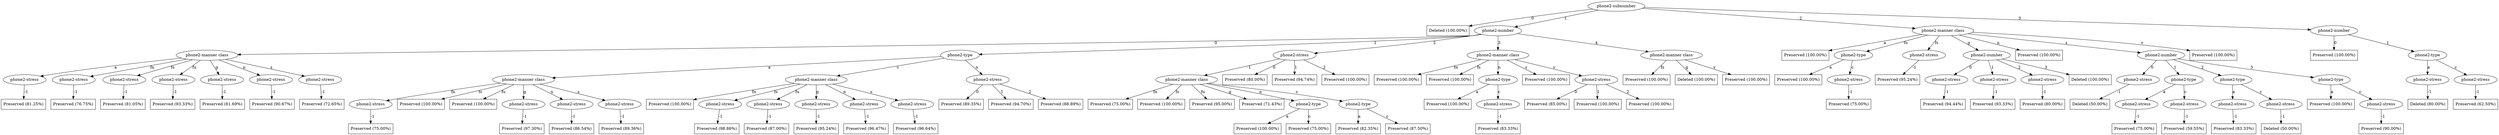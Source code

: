 digraph G {
"bg==" [ shape=ellipse label="phone2-subnumber"]
"bg==" -> "bi0w" [ label="0" ]
"bi0w" [ shape=box label="Deleted (100.00%)"]
"bg==" -> "bi0x" [ label="1" ]
"bi0x" [ shape=ellipse label="phone2-number"]
"bi0x" -> "bi0xLTA=" [ label="0" ]
"bi0xLTA=" [ shape=ellipse label="phone2-manner class"]
"bi0xLTA=" -> "bi0xLTAtMQ==" [ label="a" ]
"bi0xLTAtMQ==" [ shape=ellipse label="phone2-stress"]
"bi0xLTAtMQ==" -> "bi0xLTAtMS0w" [ label="-1" ]
"bi0xLTAtMS0w" [ shape=box label="Preserved (81.25%)"]
"bi0xLTA=" -> "bi0xLTAtMg==" [ label="fn" ]
"bi0xLTAtMg==" [ shape=ellipse label="phone2-stress"]
"bi0xLTAtMg==" -> "bi0xLTAtMi0w" [ label="-1" ]
"bi0xLTAtMi0w" [ shape=box label="Preserved (76.75%)"]
"bi0xLTA=" -> "bi0xLTAtMw==" [ label="fs" ]
"bi0xLTAtMw==" [ shape=ellipse label="phone2-stress"]
"bi0xLTAtMw==" -> "bi0xLTAtMy0w" [ label="-1" ]
"bi0xLTAtMy0w" [ shape=box label="Preserved (81.05%)"]
"bi0xLTA=" -> "bi0xLTAtNA==" [ label="fu" ]
"bi0xLTAtNA==" [ shape=ellipse label="phone2-stress"]
"bi0xLTAtNA==" -> "bi0xLTAtNC0w" [ label="-1" ]
"bi0xLTAtNC0w" [ shape=box label="Preserved (93.33%)"]
"bi0xLTA=" -> "bi0xLTAtNQ==" [ label="g" ]
"bi0xLTAtNQ==" [ shape=ellipse label="phone2-stress"]
"bi0xLTAtNQ==" -> "bi0xLTAtNS0w" [ label="-1" ]
"bi0xLTAtNS0w" [ shape=box label="Preserved (81.69%)"]
"bi0xLTA=" -> "bi0xLTAtNg==" [ label="n" ]
"bi0xLTAtNg==" [ shape=ellipse label="phone2-stress"]
"bi0xLTAtNg==" -> "bi0xLTAtNi0w" [ label="-1" ]
"bi0xLTAtNi0w" [ shape=box label="Preserved (90.67%)"]
"bi0xLTA=" -> "bi0xLTAtNw==" [ label="s" ]
"bi0xLTAtNw==" [ shape=ellipse label="phone2-stress"]
"bi0xLTAtNw==" -> "bi0xLTAtNy0w" [ label="-1" ]
"bi0xLTAtNy0w" [ shape=box label="Preserved (72.65%)"]
"bi0x" -> "bi0xLTE=" [ label="1" ]
"bi0xLTE=" [ shape=ellipse label="phone2-type"]
"bi0xLTE=" -> "bi0xLTEtMQ==" [ label="a" ]
"bi0xLTEtMQ==" [ shape=ellipse label="phone2-manner class"]
"bi0xLTEtMQ==" -> "bi0xLTEtMS0y" [ label="fn" ]
"bi0xLTEtMS0y" [ shape=ellipse label="phone2-stress"]
"bi0xLTEtMS0y" -> "bi0xLTEtMS0yLTA=" [ label="-1" ]
"bi0xLTEtMS0yLTA=" [ shape=box label="Preserved (75.00%)"]
"bi0xLTEtMQ==" -> "bi0xLTEtMS0z" [ label="fs" ]
"bi0xLTEtMS0z" [ shape=box label="Preserved (100.00%)"]
"bi0xLTEtMQ==" -> "bi0xLTEtMS00" [ label="fu" ]
"bi0xLTEtMS00" [ shape=box label="Preserved (100.00%)"]
"bi0xLTEtMQ==" -> "bi0xLTEtMS01" [ label="g" ]
"bi0xLTEtMS01" [ shape=ellipse label="phone2-stress"]
"bi0xLTEtMS01" -> "bi0xLTEtMS01LTA=" [ label="-1" ]
"bi0xLTEtMS01LTA=" [ shape=box label="Preserved (97.30%)"]
"bi0xLTEtMQ==" -> "bi0xLTEtMS02" [ label="n" ]
"bi0xLTEtMS02" [ shape=ellipse label="phone2-stress"]
"bi0xLTEtMS02" -> "bi0xLTEtMS02LTA=" [ label="-1" ]
"bi0xLTEtMS02LTA=" [ shape=box label="Preserved (86.54%)"]
"bi0xLTEtMQ==" -> "bi0xLTEtMS03" [ label="s" ]
"bi0xLTEtMS03" [ shape=ellipse label="phone2-stress"]
"bi0xLTEtMS03" -> "bi0xLTEtMS03LTA=" [ label="-1" ]
"bi0xLTEtMS03LTA=" [ shape=box label="Preserved (89.36%)"]
"bi0xLTE=" -> "bi0xLTEtMg==" [ label="c" ]
"bi0xLTEtMg==" [ shape=ellipse label="phone2-manner class"]
"bi0xLTEtMg==" -> "bi0xLTEtMi0y" [ label="fn" ]
"bi0xLTEtMi0y" [ shape=box label="Preserved (100.00%)"]
"bi0xLTEtMg==" -> "bi0xLTEtMi0z" [ label="fs" ]
"bi0xLTEtMi0z" [ shape=ellipse label="phone2-stress"]
"bi0xLTEtMi0z" -> "bi0xLTEtMi0zLTA=" [ label="-1" ]
"bi0xLTEtMi0zLTA=" [ shape=box label="Preserved (98.86%)"]
"bi0xLTEtMg==" -> "bi0xLTEtMi00" [ label="fu" ]
"bi0xLTEtMi00" [ shape=ellipse label="phone2-stress"]
"bi0xLTEtMi00" -> "bi0xLTEtMi00LTA=" [ label="-1" ]
"bi0xLTEtMi00LTA=" [ shape=box label="Preserved (87.00%)"]
"bi0xLTEtMg==" -> "bi0xLTEtMi01" [ label="g" ]
"bi0xLTEtMi01" [ shape=ellipse label="phone2-stress"]
"bi0xLTEtMi01" -> "bi0xLTEtMi01LTA=" [ label="-1" ]
"bi0xLTEtMi01LTA=" [ shape=box label="Preserved (95.24%)"]
"bi0xLTEtMg==" -> "bi0xLTEtMi02" [ label="n" ]
"bi0xLTEtMi02" [ shape=ellipse label="phone2-stress"]
"bi0xLTEtMi02" -> "bi0xLTEtMi02LTA=" [ label="-1" ]
"bi0xLTEtMi02LTA=" [ shape=box label="Preserved (96.47%)"]
"bi0xLTEtMg==" -> "bi0xLTEtMi03" [ label="s" ]
"bi0xLTEtMi03" [ shape=ellipse label="phone2-stress"]
"bi0xLTEtMi03" -> "bi0xLTEtMi03LTA=" [ label="-1" ]
"bi0xLTEtMi03LTA=" [ shape=box label="Preserved (96.64%)"]
"bi0xLTE=" -> "bi0xLTEtMw==" [ label="n" ]
"bi0xLTEtMw==" [ shape=ellipse label="phone2-stress"]
"bi0xLTEtMw==" -> "bi0xLTEtMy0x" [ label="0" ]
"bi0xLTEtMy0x" [ shape=box label="Preserved (89.35%)"]
"bi0xLTEtMw==" -> "bi0xLTEtMy0y" [ label="1" ]
"bi0xLTEtMy0y" [ shape=box label="Preserved (94.70%)"]
"bi0xLTEtMw==" -> "bi0xLTEtMy0z" [ label="2" ]
"bi0xLTEtMy0z" [ shape=box label="Preserved (88.89%)"]
"bi0x" -> "bi0xLTI=" [ label="2" ]
"bi0xLTI=" [ shape=ellipse label="phone2-stress"]
"bi0xLTI=" -> "bi0xLTItMA==" [ label="-1" ]
"bi0xLTItMA==" [ shape=ellipse label="phone2-manner class"]
"bi0xLTItMA==" -> "bi0xLTItMC0y" [ label="fn" ]
"bi0xLTItMC0y" [ shape=box label="Preserved (75.00%)"]
"bi0xLTItMA==" -> "bi0xLTItMC0z" [ label="fs" ]
"bi0xLTItMC0z" [ shape=box label="Preserved (100.00%)"]
"bi0xLTItMA==" -> "bi0xLTItMC00" [ label="fu" ]
"bi0xLTItMC00" [ shape=box label="Preserved (95.00%)"]
"bi0xLTItMA==" -> "bi0xLTItMC01" [ label="g" ]
"bi0xLTItMC01" [ shape=box label="Preserved (71.43%)"]
"bi0xLTItMA==" -> "bi0xLTItMC02" [ label="n" ]
"bi0xLTItMC02" [ shape=ellipse label="phone2-type"]
"bi0xLTItMC02" -> "bi0xLTItMC02LTE=" [ label="a" ]
"bi0xLTItMC02LTE=" [ shape=box label="Preserved (100.00%)"]
"bi0xLTItMC02" -> "bi0xLTItMC02LTI=" [ label="c" ]
"bi0xLTItMC02LTI=" [ shape=box label="Preserved (75.00%)"]
"bi0xLTItMA==" -> "bi0xLTItMC03" [ label="s" ]
"bi0xLTItMC03" [ shape=ellipse label="phone2-type"]
"bi0xLTItMC03" -> "bi0xLTItMC03LTE=" [ label="a" ]
"bi0xLTItMC03LTE=" [ shape=box label="Preserved (82.35%)"]
"bi0xLTItMC03" -> "bi0xLTItMC03LTI=" [ label="c" ]
"bi0xLTItMC03LTI=" [ shape=box label="Preserved (87.50%)"]
"bi0xLTI=" -> "bi0xLTItMQ==" [ label="0" ]
"bi0xLTItMQ==" [ shape=box label="Preserved (80.00%)"]
"bi0xLTI=" -> "bi0xLTItMg==" [ label="1" ]
"bi0xLTItMg==" [ shape=box label="Preserved (94.74%)"]
"bi0xLTI=" -> "bi0xLTItMw==" [ label="2" ]
"bi0xLTItMw==" [ shape=box label="Preserved (100.00%)"]
"bi0x" -> "bi0xLTM=" [ label="3" ]
"bi0xLTM=" [ shape=ellipse label="phone2-manner class"]
"bi0xLTM=" -> "bi0xLTMtMg==" [ label="fn" ]
"bi0xLTMtMg==" [ shape=box label="Preserved (100.00%)"]
"bi0xLTM=" -> "bi0xLTMtMw==" [ label="fs" ]
"bi0xLTMtMw==" [ shape=box label="Preserved (100.00%)"]
"bi0xLTM=" -> "bi0xLTMtNg==" [ label="n" ]
"bi0xLTMtNg==" [ shape=ellipse label="phone2-type"]
"bi0xLTMtNg==" -> "bi0xLTMtNi0x" [ label="a" ]
"bi0xLTMtNi0x" [ shape=box label="Preserved (100.00%)"]
"bi0xLTMtNg==" -> "bi0xLTMtNi0y" [ label="c" ]
"bi0xLTMtNi0y" [ shape=ellipse label="phone2-stress"]
"bi0xLTMtNi0y" -> "bi0xLTMtNi0yLTA=" [ label="-1" ]
"bi0xLTMtNi0yLTA=" [ shape=box label="Preserved (83.33%)"]
"bi0xLTM=" -> "bi0xLTMtNw==" [ label="s" ]
"bi0xLTMtNw==" [ shape=box label="Preserved (100.00%)"]
"bi0xLTM=" -> "bi0xLTMtOA==" [ label="v" ]
"bi0xLTMtOA==" [ shape=ellipse label="phone2-stress"]
"bi0xLTMtOA==" -> "bi0xLTMtOC0x" [ label="0" ]
"bi0xLTMtOC0x" [ shape=box label="Preserved (85.00%)"]
"bi0xLTMtOA==" -> "bi0xLTMtOC0y" [ label="1" ]
"bi0xLTMtOC0y" [ shape=box label="Preserved (100.00%)"]
"bi0xLTMtOA==" -> "bi0xLTMtOC0z" [ label="2" ]
"bi0xLTMtOC0z" [ shape=box label="Preserved (100.00%)"]
"bi0x" -> "bi0xLTQ=" [ label="4" ]
"bi0xLTQ=" [ shape=ellipse label="phone2-manner class"]
"bi0xLTQ=" -> "bi0xLTQtMw==" [ label="fs" ]
"bi0xLTQtMw==" [ shape=box label="Preserved (100.00%)"]
"bi0xLTQ=" -> "bi0xLTQtNQ==" [ label="g" ]
"bi0xLTQtNQ==" [ shape=box label="Deleted (100.00%)"]
"bi0xLTQ=" -> "bi0xLTQtOA==" [ label="v" ]
"bi0xLTQtOA==" [ shape=box label="Preserved (100.00%)"]
"bg==" -> "bi0y" [ label="2" ]
"bi0y" [ shape=ellipse label="phone2-manner class"]
"bi0y" -> "bi0yLTE=" [ label="a" ]
"bi0yLTE=" [ shape=box label="Preserved (100.00%)"]
"bi0y" -> "bi0yLTI=" [ label="fn" ]
"bi0yLTI=" [ shape=ellipse label="phone2-type"]
"bi0yLTI=" -> "bi0yLTItMQ==" [ label="a" ]
"bi0yLTItMQ==" [ shape=box label="Preserved (100.00%)"]
"bi0yLTI=" -> "bi0yLTItMg==" [ label="c" ]
"bi0yLTItMg==" [ shape=ellipse label="phone2-stress"]
"bi0yLTItMg==" -> "bi0yLTItMi0w" [ label="-1" ]
"bi0yLTItMi0w" [ shape=box label="Preserved (75.00%)"]
"bi0y" -> "bi0yLTM=" [ label="fs" ]
"bi0yLTM=" [ shape=ellipse label="phone2-stress"]
"bi0yLTM=" -> "bi0yLTMtMA==" [ label="-1" ]
"bi0yLTMtMA==" [ shape=box label="Preserved (95.24%)"]
"bi0y" -> "bi0yLTU=" [ label="g" ]
"bi0yLTU=" [ shape=ellipse label="phone2-number"]
"bi0yLTU=" -> "bi0yLTUtMA==" [ label="0" ]
"bi0yLTUtMA==" [ shape=ellipse label="phone2-stress"]
"bi0yLTUtMA==" -> "bi0yLTUtMC0w" [ label="-1" ]
"bi0yLTUtMC0w" [ shape=box label="Preserved (94.44%)"]
"bi0yLTU=" -> "bi0yLTUtMQ==" [ label="1" ]
"bi0yLTUtMQ==" [ shape=ellipse label="phone2-stress"]
"bi0yLTUtMQ==" -> "bi0yLTUtMS0w" [ label="-1" ]
"bi0yLTUtMS0w" [ shape=box label="Preserved (93.33%)"]
"bi0yLTU=" -> "bi0yLTUtMg==" [ label="2" ]
"bi0yLTUtMg==" [ shape=ellipse label="phone2-stress"]
"bi0yLTUtMg==" -> "bi0yLTUtMi0w" [ label="-1" ]
"bi0yLTUtMi0w" [ shape=box label="Preserved (80.00%)"]
"bi0yLTU=" -> "bi0yLTUtMw==" [ label="3" ]
"bi0yLTUtMw==" [ shape=box label="Deleted (100.00%)"]
"bi0y" -> "bi0yLTY=" [ label="n" ]
"bi0yLTY=" [ shape=box label="Preserved (100.00%)"]
"bi0y" -> "bi0yLTc=" [ label="s" ]
"bi0yLTc=" [ shape=ellipse label="phone2-number"]
"bi0yLTc=" -> "bi0yLTctMA==" [ label="0" ]
"bi0yLTctMA==" [ shape=ellipse label="phone2-stress"]
"bi0yLTctMA==" -> "bi0yLTctMC0w" [ label="-1" ]
"bi0yLTctMC0w" [ shape=box label="Deleted (50.00%)"]
"bi0yLTc=" -> "bi0yLTctMQ==" [ label="1" ]
"bi0yLTctMQ==" [ shape=ellipse label="phone2-type"]
"bi0yLTctMQ==" -> "bi0yLTctMS0x" [ label="a" ]
"bi0yLTctMS0x" [ shape=ellipse label="phone2-stress"]
"bi0yLTctMS0x" -> "bi0yLTctMS0xLTA=" [ label="-1" ]
"bi0yLTctMS0xLTA=" [ shape=box label="Preserved (75.00%)"]
"bi0yLTctMQ==" -> "bi0yLTctMS0y" [ label="c" ]
"bi0yLTctMS0y" [ shape=ellipse label="phone2-stress"]
"bi0yLTctMS0y" -> "bi0yLTctMS0yLTA=" [ label="-1" ]
"bi0yLTctMS0yLTA=" [ shape=box label="Preserved (59.55%)"]
"bi0yLTc=" -> "bi0yLTctMg==" [ label="2" ]
"bi0yLTctMg==" [ shape=ellipse label="phone2-type"]
"bi0yLTctMg==" -> "bi0yLTctMi0x" [ label="a" ]
"bi0yLTctMi0x" [ shape=ellipse label="phone2-stress"]
"bi0yLTctMi0x" -> "bi0yLTctMi0xLTA=" [ label="-1" ]
"bi0yLTctMi0xLTA=" [ shape=box label="Preserved (83.33%)"]
"bi0yLTctMg==" -> "bi0yLTctMi0y" [ label="c" ]
"bi0yLTctMi0y" [ shape=ellipse label="phone2-stress"]
"bi0yLTctMi0y" -> "bi0yLTctMi0yLTA=" [ label="-1" ]
"bi0yLTctMi0yLTA=" [ shape=box label="Deleted (50.00%)"]
"bi0yLTc=" -> "bi0yLTctMw==" [ label="3" ]
"bi0yLTctMw==" [ shape=ellipse label="phone2-type"]
"bi0yLTctMw==" -> "bi0yLTctMy0x" [ label="a" ]
"bi0yLTctMy0x" [ shape=box label="Preserved (100.00%)"]
"bi0yLTctMw==" -> "bi0yLTctMy0y" [ label="c" ]
"bi0yLTctMy0y" [ shape=ellipse label="phone2-stress"]
"bi0yLTctMy0y" -> "bi0yLTctMy0yLTA=" [ label="-1" ]
"bi0yLTctMy0yLTA=" [ shape=box label="Preserved (90.00%)"]
"bi0y" -> "bi0yLTg=" [ label="v" ]
"bi0yLTg=" [ shape=box label="Preserved (100.00%)"]
"bg==" -> "bi0z" [ label="3" ]
"bi0z" [ shape=ellipse label="phone2-number"]
"bi0z" -> "bi0zLTA=" [ label="0" ]
"bi0zLTA=" [ shape=box label="Preserved (100.00%)"]
"bi0z" -> "bi0zLTE=" [ label="1" ]
"bi0zLTE=" [ shape=ellipse label="phone2-type"]
"bi0zLTE=" -> "bi0zLTEtMQ==" [ label="a" ]
"bi0zLTEtMQ==" [ shape=ellipse label="phone2-stress"]
"bi0zLTEtMQ==" -> "bi0zLTEtMS0w" [ label="-1" ]
"bi0zLTEtMS0w" [ shape=box label="Deleted (80.00%)"]
"bi0zLTE=" -> "bi0zLTEtMg==" [ label="c" ]
"bi0zLTEtMg==" [ shape=ellipse label="phone2-stress"]
"bi0zLTEtMg==" -> "bi0zLTEtMi0w" [ label="-1" ]
"bi0zLTEtMi0w" [ shape=box label="Preserved (62.50%)"]
}
